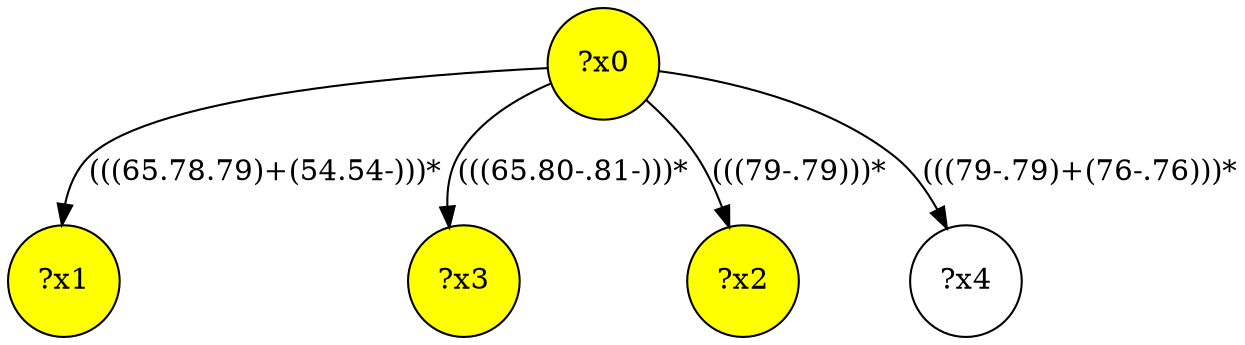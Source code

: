 digraph g {
	x1 [fillcolor="yellow", style="filled," shape=circle, label="?x1"];
	x3 [fillcolor="yellow", style="filled," shape=circle, label="?x3"];
	x2 [fillcolor="yellow", style="filled," shape=circle, label="?x2"];
	x0 [fillcolor="yellow", style="filled," shape=circle, label="?x0"];
	x0 -> x1 [label="(((65.78.79)+(54.54-)))*"];
	x0 -> x2 [label="(((79-.79)))*"];
	x0 -> x3 [label="(((65.80-.81-)))*"];
	x4 [shape=circle, label="?x4"];
	x0 -> x4 [label="(((79-.79)+(76-.76)))*"];
}
